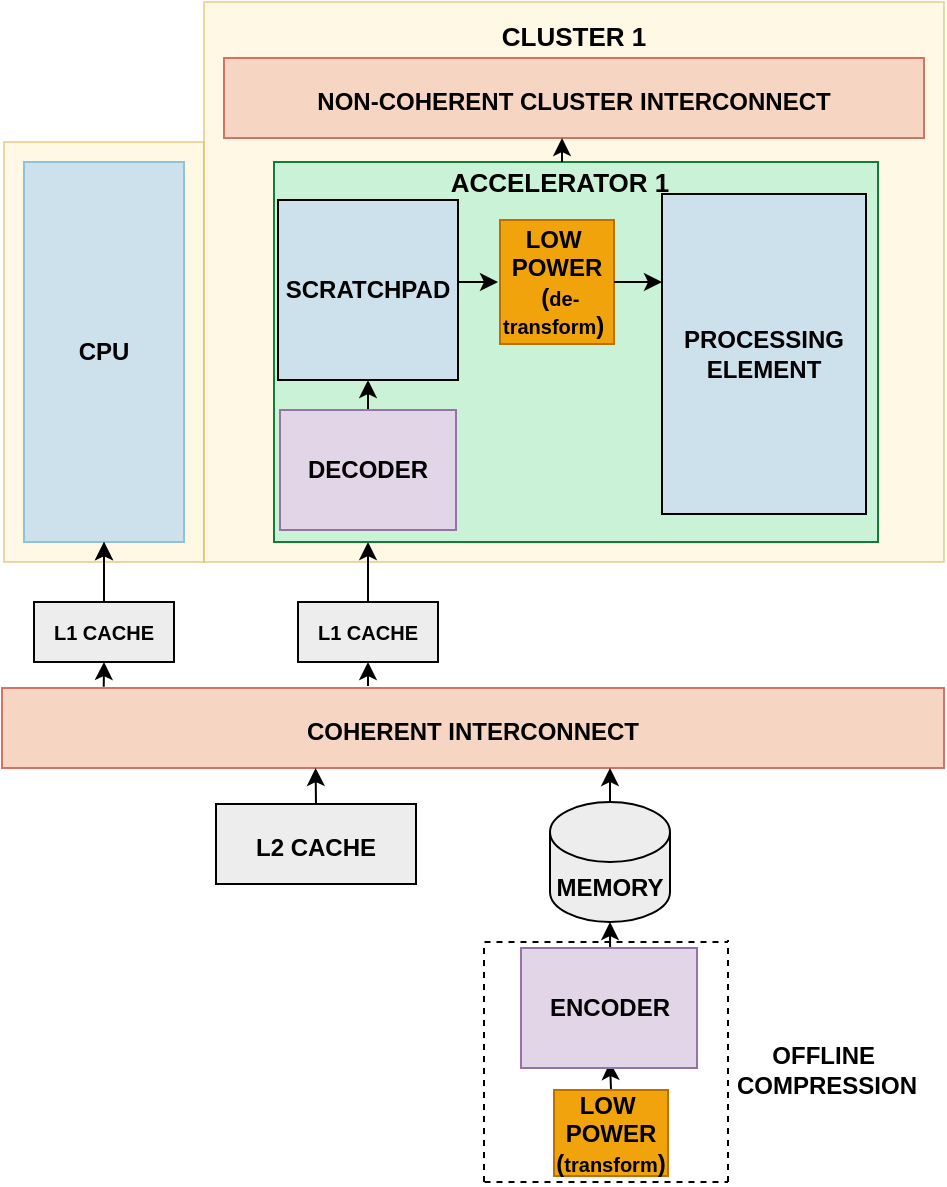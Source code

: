 <mxfile version="28.2.3">
  <diagram name="Page-1" id="ahkyg1u9u7iIfb1Hhg5z">
    <mxGraphModel dx="827" dy="475" grid="1" gridSize="10" guides="1" tooltips="1" connect="1" arrows="1" fold="1" page="1" pageScale="1" pageWidth="850" pageHeight="1100" math="0" shadow="0">
      <root>
        <mxCell id="0" />
        <mxCell id="1" parent="0" />
        <mxCell id="pl2cTGO8pUjEXEWnAGKV-1" value="" style="rounded=0;whiteSpace=wrap;html=1;fontSize=12;opacity=50;fillColor=#fff2cc;strokeColor=#d6b656;" vertex="1" parent="1">
          <mxGeometry x="41" y="110" width="100" height="210" as="geometry" />
        </mxCell>
        <mxCell id="pl2cTGO8pUjEXEWnAGKV-2" value="" style="rounded=0;whiteSpace=wrap;html=1;fontSize=12;opacity=50;fillColor=#fff2cc;strokeColor=#d6b656;" vertex="1" parent="1">
          <mxGeometry x="141" y="40" width="370" height="280" as="geometry" />
        </mxCell>
        <mxCell id="pl2cTGO8pUjEXEWnAGKV-3" value="&lt;font&gt;&lt;b style=&quot;&quot;&gt;CPU&lt;/b&gt;&lt;/font&gt;" style="whiteSpace=wrap;html=1;fillColor=#CDE1EC;strokeColor=#8EC1DA;" vertex="1" parent="1">
          <mxGeometry x="51" y="120" width="80" height="190" as="geometry" />
        </mxCell>
        <mxCell id="pl2cTGO8pUjEXEWnAGKV-4" value="" style="edgeStyle=orthogonalEdgeStyle;rounded=0;orthogonalLoop=1;jettySize=auto;html=1;" edge="1" parent="1" source="pl2cTGO8pUjEXEWnAGKV-6" target="pl2cTGO8pUjEXEWnAGKV-3">
          <mxGeometry relative="1" as="geometry" />
        </mxCell>
        <mxCell id="pl2cTGO8pUjEXEWnAGKV-5" value="" style="edgeStyle=orthogonalEdgeStyle;rounded=0;orthogonalLoop=1;jettySize=auto;html=1;" edge="1" parent="1" source="pl2cTGO8pUjEXEWnAGKV-6" target="pl2cTGO8pUjEXEWnAGKV-3">
          <mxGeometry relative="1" as="geometry" />
        </mxCell>
        <mxCell id="pl2cTGO8pUjEXEWnAGKV-6" value="&lt;p style=&quot;line-height: 460%; font-size: 10px;&quot;&gt;&lt;span style=&quot;font-size: 10px;&quot;&gt;&lt;b&gt;L1 CACHE&lt;/b&gt;&lt;/span&gt;&lt;/p&gt;" style="rounded=0;whiteSpace=wrap;html=1;fillColor=light-dark(#ededed, #1f2f1e);strokeColor=light-dark(#030303, #446e2c);fontSize=10;" vertex="1" parent="1">
          <mxGeometry x="56" y="340" width="70" height="30" as="geometry" />
        </mxCell>
        <mxCell id="pl2cTGO8pUjEXEWnAGKV-7" value="&lt;b style=&quot;&quot;&gt;&lt;font style=&quot;font-size: 12px;&quot;&gt;NON-COHERENT CLUSTER INTERCONNECT&lt;/font&gt;&lt;/b&gt;" style="rounded=0;whiteSpace=wrap;html=1;fillColor=#f6d6c2;strokeColor=#d47264;fontSize=15;" vertex="1" parent="1">
          <mxGeometry x="151" y="68" width="350" height="40" as="geometry" />
        </mxCell>
        <mxCell id="pl2cTGO8pUjEXEWnAGKV-8" value="&lt;b&gt;&lt;font style=&quot;font-size: 13px;&quot;&gt;CLUSTER 1&lt;/font&gt;&lt;/b&gt;" style="text;html=1;strokeColor=none;fillColor=none;align=center;verticalAlign=middle;whiteSpace=wrap;rounded=0;fontSize=15;opacity=50;" vertex="1" parent="1">
          <mxGeometry x="281.25" y="41" width="89.5" height="30" as="geometry" />
        </mxCell>
        <mxCell id="pl2cTGO8pUjEXEWnAGKV-9" value="&lt;font style=&quot;font-size: 12px;&quot;&gt;&lt;b style=&quot;&quot;&gt;L2 CACHE&lt;/b&gt;&lt;/font&gt;" style="rounded=0;whiteSpace=wrap;html=1;fontSize=15;fillColor=#EDEDED;" vertex="1" parent="1">
          <mxGeometry x="147" y="441" width="100" height="40" as="geometry" />
        </mxCell>
        <mxCell id="pl2cTGO8pUjEXEWnAGKV-10" value="&lt;font style=&quot;font-size: 12px;&quot;&gt;&lt;b style=&quot;&quot;&gt;COHERENT INTERCONNECT&lt;/b&gt;&lt;/font&gt;" style="rounded=0;whiteSpace=wrap;html=1;fillColor=#F6D6C2;strokeColor=#D47264;fontSize=15;" vertex="1" parent="1">
          <mxGeometry x="40" y="383" width="471" height="40" as="geometry" />
        </mxCell>
        <mxCell id="pl2cTGO8pUjEXEWnAGKV-11" value="&lt;b&gt;OFFLINE&amp;nbsp;&lt;/b&gt;&lt;div&gt;&lt;b&gt;COMPRESSION&lt;/b&gt;&lt;/div&gt;" style="text;html=1;align=center;verticalAlign=middle;resizable=0;points=[];autosize=1;strokeColor=none;fillColor=none;" vertex="1" parent="1">
          <mxGeometry x="397" y="554" width="110" height="40" as="geometry" />
        </mxCell>
        <mxCell id="pl2cTGO8pUjEXEWnAGKV-12" value="&lt;b&gt;&lt;font&gt;MEMORY&lt;/font&gt;&lt;/b&gt;" style="shape=cylinder3;whiteSpace=wrap;html=1;boundedLbl=1;backgroundOutline=1;size=15;fillColor=light-dark(#ededed, #ededed);" vertex="1" parent="1">
          <mxGeometry x="314" y="440" width="60" height="60" as="geometry" />
        </mxCell>
        <mxCell id="pl2cTGO8pUjEXEWnAGKV-13" style="edgeStyle=orthogonalEdgeStyle;rounded=0;orthogonalLoop=1;jettySize=auto;html=1;" edge="1" parent="1">
          <mxGeometry relative="1" as="geometry">
            <mxPoint x="344" y="423" as="targetPoint" />
            <mxPoint x="344" y="440" as="sourcePoint" />
          </mxGeometry>
        </mxCell>
        <mxCell id="pl2cTGO8pUjEXEWnAGKV-14" value="" style="edgeStyle=orthogonalEdgeStyle;rounded=0;orthogonalLoop=1;jettySize=auto;html=1;" edge="1" parent="1" source="pl2cTGO8pUjEXEWnAGKV-15">
          <mxGeometry relative="1" as="geometry">
            <mxPoint x="223" y="310" as="targetPoint" />
          </mxGeometry>
        </mxCell>
        <mxCell id="pl2cTGO8pUjEXEWnAGKV-15" value="&lt;p style=&quot;line-height: 460%; font-size: 10px;&quot;&gt;&lt;span style=&quot;font-size: 10px;&quot;&gt;&lt;b&gt;L1 CACHE&lt;/b&gt;&lt;/span&gt;&lt;/p&gt;" style="rounded=0;whiteSpace=wrap;html=1;fillColor=light-dark(#ededed, #1f2f1e);strokeColor=light-dark(#030303, #446e2c);fontSize=10;" vertex="1" parent="1">
          <mxGeometry x="188" y="340" width="70" height="30" as="geometry" />
        </mxCell>
        <mxCell id="pl2cTGO8pUjEXEWnAGKV-16" style="edgeStyle=orthogonalEdgeStyle;rounded=0;orthogonalLoop=1;jettySize=auto;html=1;exitX=0.108;exitY=-0.015;exitDx=0;exitDy=0;exitPerimeter=0;" edge="1" parent="1">
          <mxGeometry relative="1" as="geometry">
            <mxPoint x="91" y="370" as="targetPoint" />
            <mxPoint x="90.868" y="382.4" as="sourcePoint" />
          </mxGeometry>
        </mxCell>
        <mxCell id="pl2cTGO8pUjEXEWnAGKV-17" style="edgeStyle=orthogonalEdgeStyle;rounded=0;orthogonalLoop=1;jettySize=auto;html=1;exitX=0.108;exitY=-0.015;exitDx=0;exitDy=0;exitPerimeter=0;" edge="1" parent="1">
          <mxGeometry relative="1" as="geometry">
            <mxPoint x="223" y="370" as="targetPoint" />
            <mxPoint x="223" y="382" as="sourcePoint" />
            <Array as="points">
              <mxPoint x="223" y="380" />
              <mxPoint x="223" y="380" />
            </Array>
          </mxGeometry>
        </mxCell>
        <mxCell id="pl2cTGO8pUjEXEWnAGKV-18" style="edgeStyle=orthogonalEdgeStyle;rounded=0;orthogonalLoop=1;jettySize=auto;html=1;exitX=0.5;exitY=0;exitDx=0;exitDy=0;" edge="1" parent="1" source="pl2cTGO8pUjEXEWnAGKV-9">
          <mxGeometry relative="1" as="geometry">
            <mxPoint x="196.8" y="423" as="targetPoint" />
            <mxPoint x="197" y="470" as="sourcePoint" />
          </mxGeometry>
        </mxCell>
        <mxCell id="pl2cTGO8pUjEXEWnAGKV-19" style="edgeStyle=orthogonalEdgeStyle;rounded=0;orthogonalLoop=1;jettySize=auto;html=1;exitX=0.5;exitY=0;exitDx=0;exitDy=0;" edge="1" parent="1" source="pl2cTGO8pUjEXEWnAGKV-20">
          <mxGeometry relative="1" as="geometry">
            <mxPoint x="344" y="570" as="targetPoint" />
          </mxGeometry>
        </mxCell>
        <mxCell id="pl2cTGO8pUjEXEWnAGKV-20" value="&lt;b&gt;&amp;nbsp; LOW&amp;nbsp; &amp;nbsp; &amp;nbsp;POWER&amp;nbsp; &amp;nbsp;(&lt;span style=&quot;font-size: 10px;&quot;&gt;transform&lt;/span&gt;)&amp;nbsp;&lt;/b&gt;" style="rounded=0;whiteSpace=wrap;html=1;fillColor=#f0a30a;align=center;fontColor=#000000;strokeColor=#BD7000;" vertex="1" parent="1">
          <mxGeometry x="316" y="584" width="57" height="43" as="geometry" />
        </mxCell>
        <mxCell id="pl2cTGO8pUjEXEWnAGKV-21" style="edgeStyle=orthogonalEdgeStyle;rounded=0;orthogonalLoop=1;jettySize=auto;html=1;exitX=0.506;exitY=0;exitDx=0;exitDy=0;entryX=0.5;entryY=1;entryDx=0;entryDy=0;entryPerimeter=0;exitPerimeter=0;" edge="1" parent="1" source="pl2cTGO8pUjEXEWnAGKV-22" target="pl2cTGO8pUjEXEWnAGKV-12">
          <mxGeometry relative="1" as="geometry">
            <mxPoint x="344" y="510" as="sourcePoint" />
          </mxGeometry>
        </mxCell>
        <mxCell id="pl2cTGO8pUjEXEWnAGKV-22" value="&lt;b&gt;ENCODER&lt;/b&gt;" style="whiteSpace=wrap;html=1;fillColor=#e1d5e7;strokeColor=#9673a6;" vertex="1" parent="1">
          <mxGeometry x="299.5" y="513" width="88" height="60" as="geometry" />
        </mxCell>
        <mxCell id="pl2cTGO8pUjEXEWnAGKV-23" value="" style="endArrow=none;dashed=1;html=1;rounded=0;" edge="1" parent="1">
          <mxGeometry width="50" height="50" relative="1" as="geometry">
            <mxPoint x="281.25" y="510" as="sourcePoint" />
            <mxPoint x="403" y="510" as="targetPoint" />
          </mxGeometry>
        </mxCell>
        <mxCell id="pl2cTGO8pUjEXEWnAGKV-24" value="" style="endArrow=none;dashed=1;html=1;rounded=0;" edge="1" parent="1">
          <mxGeometry width="50" height="50" relative="1" as="geometry">
            <mxPoint x="281" y="630" as="sourcePoint" />
            <mxPoint x="281" y="510" as="targetPoint" />
          </mxGeometry>
        </mxCell>
        <mxCell id="pl2cTGO8pUjEXEWnAGKV-25" value="" style="endArrow=none;dashed=1;html=1;rounded=0;" edge="1" parent="1">
          <mxGeometry width="50" height="50" relative="1" as="geometry">
            <mxPoint x="281.25" y="630" as="sourcePoint" />
            <mxPoint x="403" y="630" as="targetPoint" />
          </mxGeometry>
        </mxCell>
        <mxCell id="pl2cTGO8pUjEXEWnAGKV-26" value="" style="endArrow=none;dashed=1;html=1;rounded=0;" edge="1" parent="1">
          <mxGeometry width="50" height="50" relative="1" as="geometry">
            <mxPoint x="403" y="630" as="sourcePoint" />
            <mxPoint x="403" y="509" as="targetPoint" />
          </mxGeometry>
        </mxCell>
        <mxCell id="pl2cTGO8pUjEXEWnAGKV-27" value="" style="whiteSpace=wrap;html=1;strokeColor=light-dark(#127d37, #ededed);fillColor=light-dark(#caf2d6, #ededed);" vertex="1" parent="1">
          <mxGeometry x="176" y="120" width="302" height="190" as="geometry" />
        </mxCell>
        <mxCell id="pl2cTGO8pUjEXEWnAGKV-28" style="edgeStyle=orthogonalEdgeStyle;rounded=0;orthogonalLoop=1;jettySize=auto;html=1;" edge="1" parent="1">
          <mxGeometry relative="1" as="geometry">
            <mxPoint x="268" y="180" as="sourcePoint" />
            <mxPoint x="288" y="180" as="targetPoint" />
            <Array as="points">
              <mxPoint x="268" y="180" />
              <mxPoint x="294" y="180" />
            </Array>
          </mxGeometry>
        </mxCell>
        <mxCell id="pl2cTGO8pUjEXEWnAGKV-29" value="&lt;b&gt;SCRATCHPAD&lt;/b&gt;" style="whiteSpace=wrap;html=1;aspect=fixed;fillColor=light-dark(#cde1ec, #ededed);" vertex="1" parent="1">
          <mxGeometry x="178" y="139" width="90" height="90" as="geometry" />
        </mxCell>
        <mxCell id="pl2cTGO8pUjEXEWnAGKV-30" style="edgeStyle=orthogonalEdgeStyle;rounded=0;orthogonalLoop=1;jettySize=auto;html=1;exitX=0.5;exitY=0;exitDx=0;exitDy=0;entryX=0.5;entryY=1;entryDx=0;entryDy=0;" edge="1" parent="1" source="pl2cTGO8pUjEXEWnAGKV-31" target="pl2cTGO8pUjEXEWnAGKV-29">
          <mxGeometry relative="1" as="geometry" />
        </mxCell>
        <mxCell id="pl2cTGO8pUjEXEWnAGKV-31" value="&lt;b&gt;DECODER&lt;/b&gt;" style="whiteSpace=wrap;html=1;fillColor=#e1d5e7;strokeColor=#9673a6;" vertex="1" parent="1">
          <mxGeometry x="179" y="244" width="88" height="60" as="geometry" />
        </mxCell>
        <mxCell id="pl2cTGO8pUjEXEWnAGKV-32" value="&lt;b&gt;&amp;nbsp; LOW&amp;nbsp; &amp;nbsp; &amp;nbsp;POWER&amp;nbsp; &amp;nbsp;(&lt;span style=&quot;font-size: 10px;&quot;&gt;de-transform&lt;/span&gt;)&amp;nbsp;&lt;/b&gt;" style="rounded=0;whiteSpace=wrap;html=1;fillColor=#f0a30a;align=center;fontColor=#000000;strokeColor=#BD7000;" vertex="1" parent="1">
          <mxGeometry x="289" y="149" width="57" height="62" as="geometry" />
        </mxCell>
        <mxCell id="pl2cTGO8pUjEXEWnAGKV-33" value="&lt;b&gt;PROCESSING ELEMENT&lt;/b&gt;" style="whiteSpace=wrap;html=1;fillColor=light-dark(#cde1ec, #ededed);" vertex="1" parent="1">
          <mxGeometry x="370" y="136" width="102" height="160" as="geometry" />
        </mxCell>
        <mxCell id="pl2cTGO8pUjEXEWnAGKV-34" value="&lt;b&gt;&lt;font style=&quot;font-size: 13px;&quot;&gt;ACCELERATOR 1&lt;/font&gt;&lt;/b&gt;" style="text;html=1;strokeColor=none;fillColor=none;align=center;verticalAlign=middle;whiteSpace=wrap;rounded=0;fontSize=15;" vertex="1" parent="1">
          <mxGeometry x="254" y="114" width="130" height="30" as="geometry" />
        </mxCell>
        <mxCell id="pl2cTGO8pUjEXEWnAGKV-35" style="edgeStyle=orthogonalEdgeStyle;rounded=0;orthogonalLoop=1;jettySize=auto;html=1;exitX=0.108;exitY=-0.015;exitDx=0;exitDy=0;exitPerimeter=0;" edge="1" parent="1">
          <mxGeometry relative="1" as="geometry">
            <mxPoint x="320.01" y="108" as="targetPoint" />
            <mxPoint x="320.01" y="120" as="sourcePoint" />
            <Array as="points">
              <mxPoint x="320.01" y="118" />
              <mxPoint x="320.01" y="118" />
            </Array>
          </mxGeometry>
        </mxCell>
        <mxCell id="pl2cTGO8pUjEXEWnAGKV-36" style="edgeStyle=orthogonalEdgeStyle;rounded=0;orthogonalLoop=1;jettySize=auto;html=1;exitX=1;exitY=0.5;exitDx=0;exitDy=0;" edge="1" parent="1" source="pl2cTGO8pUjEXEWnAGKV-32">
          <mxGeometry relative="1" as="geometry">
            <mxPoint x="370" y="180" as="targetPoint" />
            <Array as="points">
              <mxPoint x="360" y="180" />
              <mxPoint x="360" y="180" />
            </Array>
          </mxGeometry>
        </mxCell>
      </root>
    </mxGraphModel>
  </diagram>
</mxfile>
